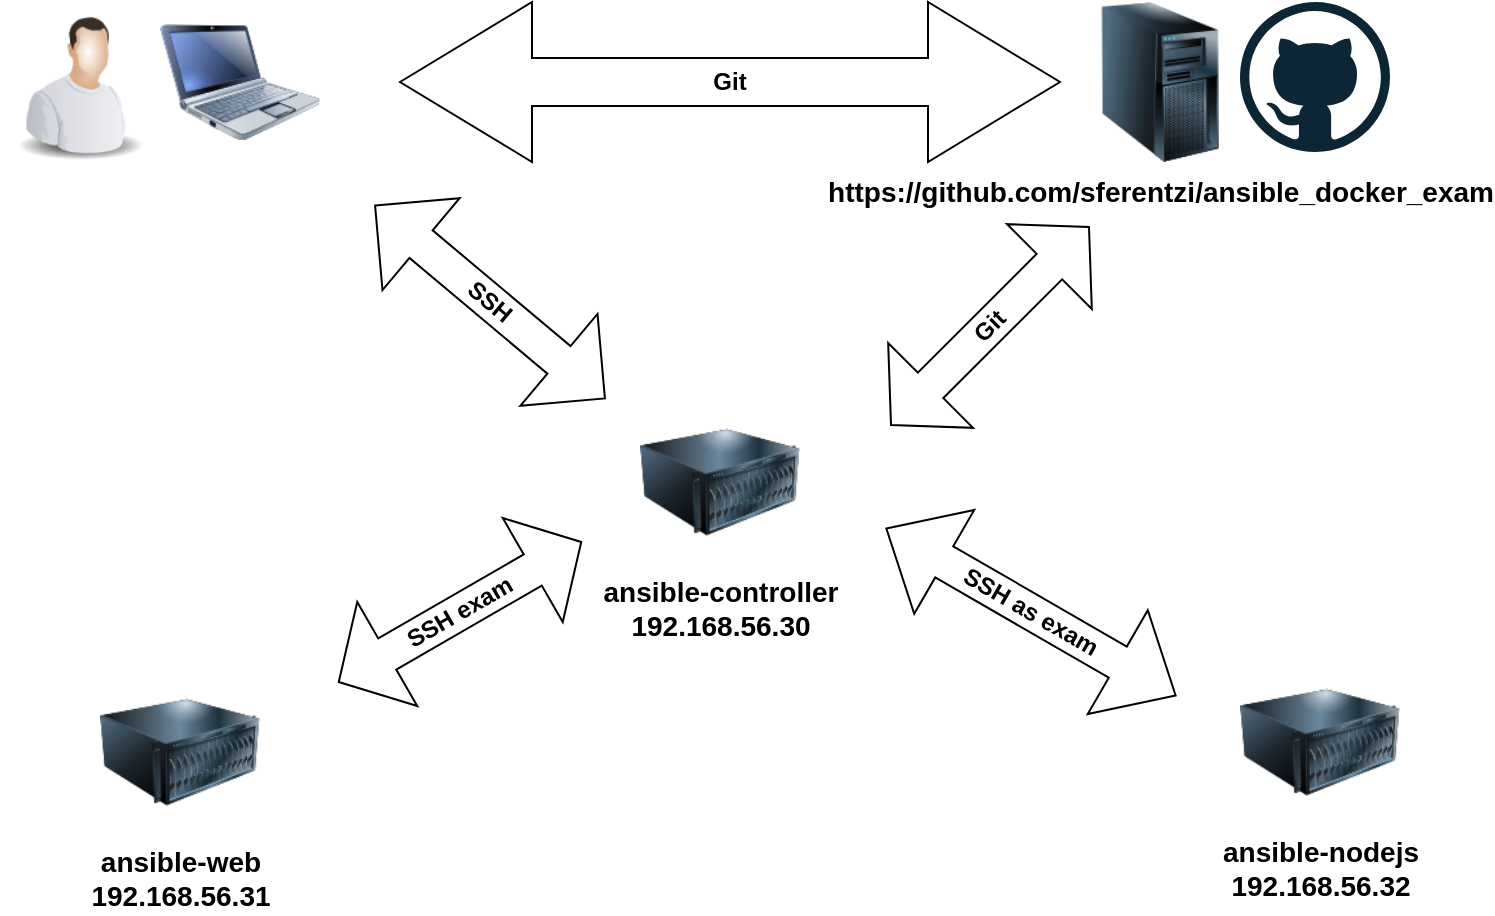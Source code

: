 <mxfile version="12.3.2" type="github" pages="1">
  <diagram id="L1c6QgTKYNoORSt2MQud" name="Page-1">
    <mxGraphModel dx="946" dy="553" grid="1" gridSize="10" guides="1" tooltips="1" connect="1" arrows="1" fold="1" page="1" pageScale="1" pageWidth="850" pageHeight="1100" math="0" shadow="0">
      <root>
        <mxCell id="0"/>
        <mxCell id="1" parent="0"/>
        <mxCell id="F4Z1pNz7qUs1LK6xWluZ-1" value="" style="image;html=1;labelBackgroundColor=#ffffff;image=img/lib/clip_art/computers/Netbook_128x128.png" parent="1" vertex="1">
          <mxGeometry x="100" y="40" width="80" height="80" as="geometry"/>
        </mxCell>
        <mxCell id="F4Z1pNz7qUs1LK6xWluZ-2" value="&lt;font style=&quot;font-size: 14px&quot;&gt;&lt;b&gt;ansible-controller&lt;br&gt;192.168.56.30&lt;br&gt;&lt;/b&gt;&lt;/font&gt;" style="image;html=1;labelBackgroundColor=#ffffff;image=img/lib/clip_art/computers/Server_128x128.png" parent="1" vertex="1">
          <mxGeometry x="340" y="240" width="80" height="80" as="geometry"/>
        </mxCell>
        <mxCell id="F4Z1pNz7qUs1LK6xWluZ-3" value="&lt;font style=&quot;font-size: 14px&quot;&gt;&lt;b&gt;ansible-web&lt;br&gt;192.168.56.31&lt;br&gt;&lt;/b&gt;&lt;/font&gt;" style="image;html=1;labelBackgroundColor=#ffffff;image=img/lib/clip_art/computers/Server_128x128.png" parent="1" vertex="1">
          <mxGeometry x="70" y="375" width="80" height="80" as="geometry"/>
        </mxCell>
        <mxCell id="F4Z1pNz7qUs1LK6xWluZ-4" value="&lt;b&gt;&lt;font style=&quot;font-size: 14px&quot;&gt;ansible-nodejs&lt;br&gt;192.168.56.32&lt;br&gt;&lt;/font&gt;&lt;/b&gt;" style="image;html=1;labelBackgroundColor=#ffffff;image=img/lib/clip_art/computers/Server_128x128.png" parent="1" vertex="1">
          <mxGeometry x="640" y="370" width="80" height="80" as="geometry"/>
        </mxCell>
        <mxCell id="F4Z1pNz7qUs1LK6xWluZ-5" value="&lt;font style=&quot;font-size: 14px&quot;&gt;&lt;b&gt;https://github.com/sferentzi/ansible_docker_exam&lt;/b&gt;&lt;/font&gt;" style="image;html=1;labelBackgroundColor=#ffffff;image=img/lib/clip_art/computers/Server_Tower_128x128.png" parent="1" vertex="1">
          <mxGeometry x="560" y="40" width="80" height="80" as="geometry"/>
        </mxCell>
        <mxCell id="mxpZVYRGwFoeAoN_xsZh-1" value="" style="image;html=1;labelBackgroundColor=#ffffff;image=img/lib/clip_art/people/Worker_Man_128x128.png" parent="1" vertex="1">
          <mxGeometry x="20" y="40" width="80" height="80" as="geometry"/>
        </mxCell>
        <mxCell id="mxpZVYRGwFoeAoN_xsZh-2" value="" style="dashed=0;outlineConnect=0;html=1;align=center;labelPosition=center;verticalLabelPosition=bottom;verticalAlign=top;shape=mxgraph.weblogos.github" parent="1" vertex="1">
          <mxGeometry x="640" y="40" width="75" height="75" as="geometry"/>
        </mxCell>
        <mxCell id="P4Erm-toOCTM8WnYmhQi-2" value="&lt;b&gt;Git&lt;/b&gt;" style="shape=doubleArrow;whiteSpace=wrap;html=1;" parent="1" vertex="1">
          <mxGeometry x="220" y="40" width="330" height="80" as="geometry"/>
        </mxCell>
        <mxCell id="P4Erm-toOCTM8WnYmhQi-5" value="&lt;b&gt;Git&lt;/b&gt;" style="shape=doubleArrow;whiteSpace=wrap;html=1;rotation=-45;" parent="1" vertex="1">
          <mxGeometry x="445" y="172" width="140" height="60" as="geometry"/>
        </mxCell>
        <mxCell id="P4Erm-toOCTM8WnYmhQi-6" value="&lt;b&gt;SSH&lt;/b&gt;" style="shape=doubleArrow;whiteSpace=wrap;html=1;rotation=40;" parent="1" vertex="1">
          <mxGeometry x="190" y="160" width="150" height="60" as="geometry"/>
        </mxCell>
        <mxCell id="P4Erm-toOCTM8WnYmhQi-7" value="&lt;b&gt;SSH exam&lt;/b&gt;" style="shape=doubleArrow;whiteSpace=wrap;html=1;rotation=-30;" parent="1" vertex="1">
          <mxGeometry x="180" y="315" width="140" height="60" as="geometry"/>
        </mxCell>
        <mxCell id="P4Erm-toOCTM8WnYmhQi-8" value="&lt;b&gt;SSH as exam&lt;/b&gt;" style="shape=doubleArrow;whiteSpace=wrap;html=1;rotation=30;" parent="1" vertex="1">
          <mxGeometry x="452" y="315" width="167" height="60" as="geometry"/>
        </mxCell>
      </root>
    </mxGraphModel>
  </diagram>
</mxfile>
